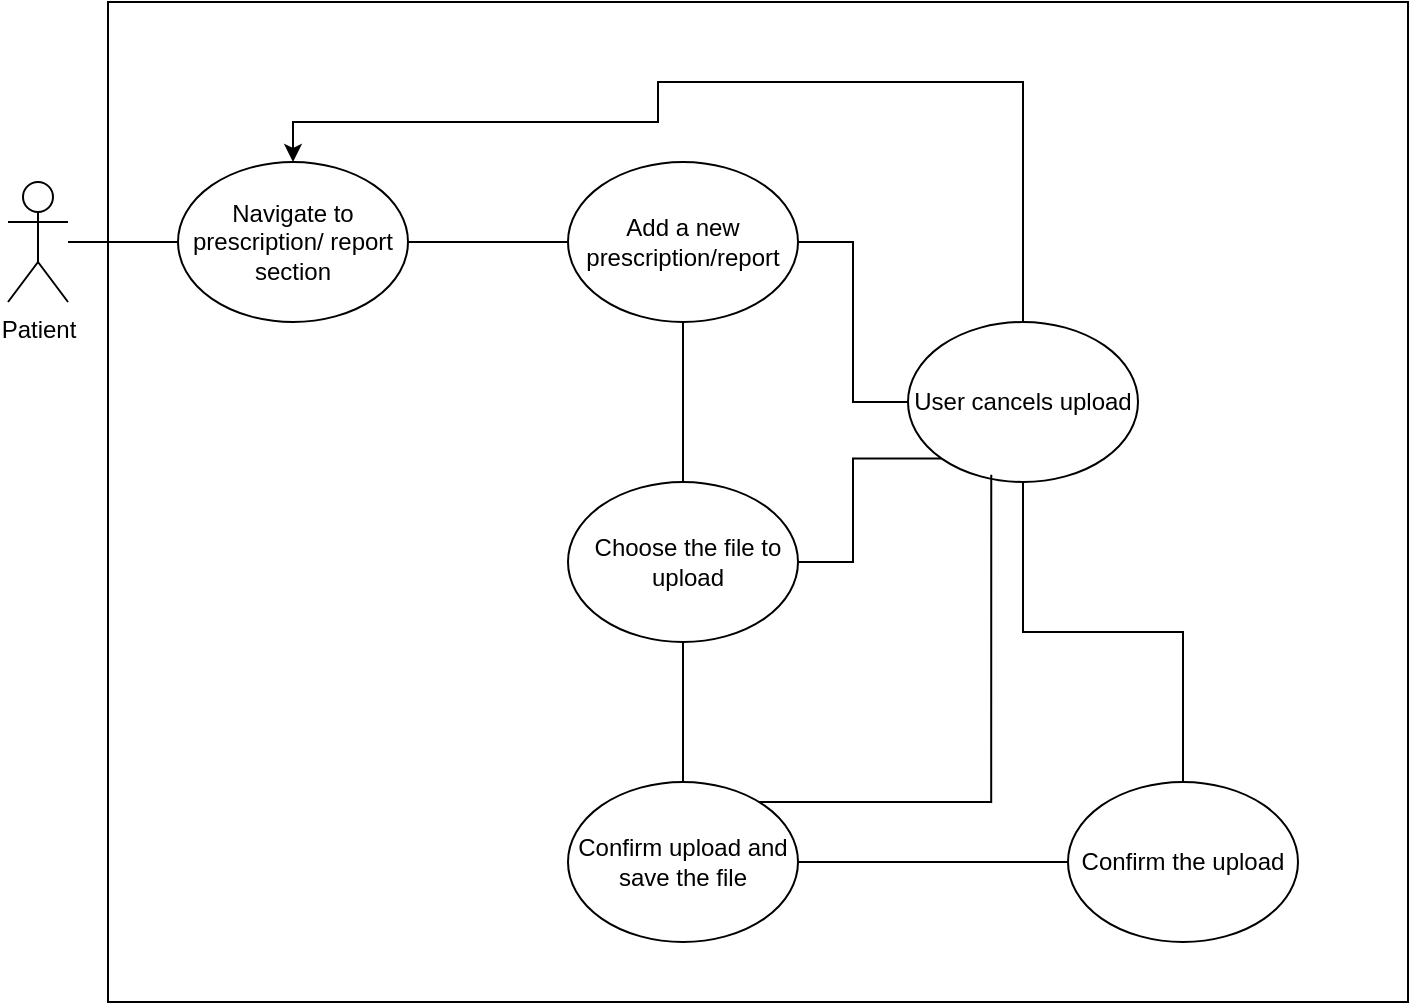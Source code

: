 <mxfile version="24.2.2" type="github">
  <diagram name="Page-1" id="uwUwb7hcEIwoyyGC7oGu">
    <mxGraphModel dx="1050" dy="522" grid="1" gridSize="10" guides="1" tooltips="1" connect="1" arrows="1" fold="1" page="1" pageScale="1" pageWidth="850" pageHeight="1100" math="0" shadow="0">
      <root>
        <mxCell id="0" />
        <mxCell id="1" parent="0" />
        <mxCell id="HESgicdMQkOBPtPyBuGH-1" value="" style="rounded=0;whiteSpace=wrap;html=1;" vertex="1" parent="1">
          <mxGeometry x="90" y="160" width="650" height="500" as="geometry" />
        </mxCell>
        <mxCell id="HESgicdMQkOBPtPyBuGH-23" style="edgeStyle=orthogonalEdgeStyle;rounded=0;orthogonalLoop=1;jettySize=auto;html=1;entryX=0;entryY=0.5;entryDx=0;entryDy=0;endArrow=none;endFill=0;" edge="1" parent="1" source="HESgicdMQkOBPtPyBuGH-2" target="HESgicdMQkOBPtPyBuGH-5">
          <mxGeometry relative="1" as="geometry" />
        </mxCell>
        <mxCell id="HESgicdMQkOBPtPyBuGH-2" value="Patient&lt;div&gt;&lt;br&gt;&lt;/div&gt;" style="shape=umlActor;verticalLabelPosition=bottom;verticalAlign=top;html=1;outlineConnect=0;" vertex="1" parent="1">
          <mxGeometry x="40" y="250" width="30" height="60" as="geometry" />
        </mxCell>
        <mxCell id="HESgicdMQkOBPtPyBuGH-4" value="" style="edgeStyle=orthogonalEdgeStyle;rounded=0;orthogonalLoop=1;jettySize=auto;html=1;endArrow=none;endFill=0;" edge="1" parent="1" source="HESgicdMQkOBPtPyBuGH-5" target="HESgicdMQkOBPtPyBuGH-7">
          <mxGeometry relative="1" as="geometry" />
        </mxCell>
        <mxCell id="HESgicdMQkOBPtPyBuGH-5" value="&lt;div style=&quot;&quot;&gt;&lt;span style=&quot;background-color: initial;&quot;&gt;Navigate to prescription/ report section&lt;/span&gt;&lt;/div&gt;" style="ellipse;whiteSpace=wrap;html=1;verticalAlign=middle;align=center;" vertex="1" parent="1">
          <mxGeometry x="125" y="240" width="115" height="80" as="geometry" />
        </mxCell>
        <mxCell id="HESgicdMQkOBPtPyBuGH-6" value="" style="edgeStyle=orthogonalEdgeStyle;rounded=0;orthogonalLoop=1;jettySize=auto;html=1;endArrow=none;endFill=0;" edge="1" parent="1" source="HESgicdMQkOBPtPyBuGH-7" target="HESgicdMQkOBPtPyBuGH-10">
          <mxGeometry relative="1" as="geometry" />
        </mxCell>
        <mxCell id="HESgicdMQkOBPtPyBuGH-18" style="edgeStyle=orthogonalEdgeStyle;rounded=0;orthogonalLoop=1;jettySize=auto;html=1;exitX=1;exitY=0.5;exitDx=0;exitDy=0;endArrow=none;endFill=0;" edge="1" parent="1" source="HESgicdMQkOBPtPyBuGH-7" target="HESgicdMQkOBPtPyBuGH-17">
          <mxGeometry relative="1" as="geometry" />
        </mxCell>
        <mxCell id="HESgicdMQkOBPtPyBuGH-7" value="Add a new prescription/report" style="ellipse;whiteSpace=wrap;html=1;verticalAlign=middle;" vertex="1" parent="1">
          <mxGeometry x="320" y="240" width="115" height="80" as="geometry" />
        </mxCell>
        <mxCell id="HESgicdMQkOBPtPyBuGH-8" value="" style="edgeStyle=orthogonalEdgeStyle;rounded=0;orthogonalLoop=1;jettySize=auto;html=1;endArrow=none;endFill=0;" edge="1" parent="1" source="HESgicdMQkOBPtPyBuGH-10" target="HESgicdMQkOBPtPyBuGH-12">
          <mxGeometry relative="1" as="geometry" />
        </mxCell>
        <mxCell id="HESgicdMQkOBPtPyBuGH-19" style="edgeStyle=orthogonalEdgeStyle;rounded=0;orthogonalLoop=1;jettySize=auto;html=1;entryX=0;entryY=1;entryDx=0;entryDy=0;endArrow=none;endFill=0;" edge="1" parent="1" source="HESgicdMQkOBPtPyBuGH-10" target="HESgicdMQkOBPtPyBuGH-17">
          <mxGeometry relative="1" as="geometry" />
        </mxCell>
        <mxCell id="HESgicdMQkOBPtPyBuGH-10" value="Choose the file to upload" style="ellipse;whiteSpace=wrap;html=1;verticalAlign=middle;spacingLeft=5;" vertex="1" parent="1">
          <mxGeometry x="320" y="400" width="115" height="80" as="geometry" />
        </mxCell>
        <mxCell id="HESgicdMQkOBPtPyBuGH-11" style="edgeStyle=orthogonalEdgeStyle;rounded=0;orthogonalLoop=1;jettySize=auto;html=1;entryX=0;entryY=0.5;entryDx=0;entryDy=0;endArrow=none;endFill=0;" edge="1" parent="1" source="HESgicdMQkOBPtPyBuGH-12" target="HESgicdMQkOBPtPyBuGH-16">
          <mxGeometry relative="1" as="geometry" />
        </mxCell>
        <mxCell id="HESgicdMQkOBPtPyBuGH-12" value="Confirm upload and save the file" style="ellipse;whiteSpace=wrap;html=1;verticalAlign=middle;" vertex="1" parent="1">
          <mxGeometry x="320" y="550" width="115" height="80" as="geometry" />
        </mxCell>
        <mxCell id="HESgicdMQkOBPtPyBuGH-21" style="edgeStyle=orthogonalEdgeStyle;rounded=0;orthogonalLoop=1;jettySize=auto;html=1;endArrow=none;endFill=0;" edge="1" parent="1" source="HESgicdMQkOBPtPyBuGH-16" target="HESgicdMQkOBPtPyBuGH-17">
          <mxGeometry relative="1" as="geometry" />
        </mxCell>
        <mxCell id="HESgicdMQkOBPtPyBuGH-16" value="Confirm the upload" style="ellipse;whiteSpace=wrap;html=1;verticalAlign=middle;" vertex="1" parent="1">
          <mxGeometry x="570" y="550" width="115" height="80" as="geometry" />
        </mxCell>
        <mxCell id="HESgicdMQkOBPtPyBuGH-22" style="edgeStyle=orthogonalEdgeStyle;rounded=0;orthogonalLoop=1;jettySize=auto;html=1;entryX=0.5;entryY=0;entryDx=0;entryDy=0;" edge="1" parent="1" source="HESgicdMQkOBPtPyBuGH-17" target="HESgicdMQkOBPtPyBuGH-5">
          <mxGeometry relative="1" as="geometry">
            <Array as="points">
              <mxPoint x="548" y="200" />
              <mxPoint x="365" y="200" />
              <mxPoint x="365" y="220" />
              <mxPoint x="183" y="220" />
            </Array>
          </mxGeometry>
        </mxCell>
        <mxCell id="HESgicdMQkOBPtPyBuGH-17" value="User cancels upload" style="ellipse;whiteSpace=wrap;html=1;verticalAlign=middle;" vertex="1" parent="1">
          <mxGeometry x="490" y="320" width="115" height="80" as="geometry" />
        </mxCell>
        <mxCell id="HESgicdMQkOBPtPyBuGH-20" style="edgeStyle=orthogonalEdgeStyle;rounded=0;orthogonalLoop=1;jettySize=auto;html=1;entryX=0.362;entryY=0.955;entryDx=0;entryDy=0;entryPerimeter=0;endArrow=none;endFill=0;" edge="1" parent="1" source="HESgicdMQkOBPtPyBuGH-12" target="HESgicdMQkOBPtPyBuGH-17">
          <mxGeometry relative="1" as="geometry">
            <Array as="points">
              <mxPoint x="532" y="560" />
            </Array>
          </mxGeometry>
        </mxCell>
      </root>
    </mxGraphModel>
  </diagram>
</mxfile>
